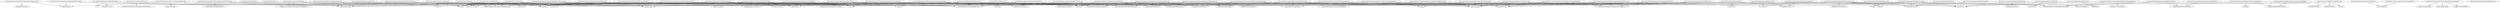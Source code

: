 strict digraph "" {
	"pica-master/main_matlab.cpp"	[absolute_name="pica-master/main_matlab.cpp",
		display_name="main_matlab.cpp",
		"metric_fan-in-dependency-graph"=0,
		"metric_fan-out-dependency-graph"=9,
		"metric_file_result_dependency_graph_louvain-modularity-in-file"=3,
		"metric_number-of-methods-in-file"=0,
		"metric_sloc-in-file"=324,
		metric_tag_argv=0.30884074926669564,
		metric_tag_filesystem=0.20748326553754046,
		metric_tag_focal=0.20708054186799643,
		metric_tag_runnerfunction=0.27865607427710587,
		metric_tag_std=0.4724338770888255,
		metric_tag_wstring=0.2042738422819414];
	iostream	[display_name=iostream,
		"metric_fan-in-dependency-graph"=8,
		"metric_fan-out-dependency-graph"=0,
		"metric_file_result_dependency_graph_louvain-modularity-in-file"=3];
	"pica-master/main_matlab.cpp" -> iostream;
	string	[display_name=string,
		"metric_fan-in-dependency-graph"=10,
		"metric_fan-out-dependency-graph"=0,
		"metric_file_result_dependency_graph_louvain-modularity-in-file"=3];
	"pica-master/main_matlab.cpp" -> string;
	"opencv2/opencv.hpp"	[display_name="opencv2/opencv.hpp",
		"metric_fan-in-dependency-graph"=10,
		"metric_fan-out-dependency-graph"=0,
		"metric_file_result_dependency_graph_louvain-modularity-in-file"=3];
	"pica-master/main_matlab.cpp" -> "opencv2/opencv.hpp";
	filesystem	[display_name=filesystem,
		"metric_fan-in-dependency-graph"=18,
		"metric_fan-out-dependency-graph"=0,
		"metric_file_result_dependency_graph_louvain-modularity-in-file"=3];
	"pica-master/main_matlab.cpp" -> filesystem;
	"OpenXLSX.hpp"	[display_name="OpenXLSX.hpp",
		"metric_fan-in-dependency-graph"=6,
		"metric_fan-out-dependency-graph"=0,
		"metric_file_result_dependency_graph_louvain-modularity-in-file"=4];
	"pica-master/main_matlab.cpp" -> "OpenXLSX.hpp";
	fstream	[display_name=fstream,
		"metric_fan-in-dependency-graph"=4,
		"metric_fan-out-dependency-graph"=0,
		"metric_file_result_dependency_graph_louvain-modularity-in-file"=3];
	"pica-master/main_matlab.cpp" -> fstream;
	regex	[display_name=regex,
		"metric_fan-in-dependency-graph"=2,
		"metric_fan-out-dependency-graph"=0,
		"metric_file_result_dependency_graph_louvain-modularity-in-file"=3];
	"pica-master/main_matlab.cpp" -> regex;
	"common/cropper/StripCropperRectangleDetection.h"	[display_name="common/cropper/StripCropperRectangleDetection.h",
		"metric_fan-in-dependency-graph"=5,
		"metric_fan-out-dependency-graph"=0,
		"metric_file_result_dependency_graph_louvain-modularity-in-file"=12];
	"pica-master/main_matlab.cpp" -> "common/cropper/StripCropperRectangleDetection.h";
	"common/fileProcessing/Parser.h"	[display_name="common/fileProcessing/Parser.h",
		"metric_fan-in-dependency-graph"=5,
		"metric_fan-out-dependency-graph"=0,
		"metric_file_result_dependency_graph_louvain-modularity-in-file"=0];
	"pica-master/main_matlab.cpp" -> "common/fileProcessing/Parser.h";
	"pica-master/main_analyzeMultiplex.cpp"	[absolute_name="pica-master/main_analyzeMultiplex.cpp",
		display_name="main_analyzeMultiplex.cpp",
		"metric_fan-in-dependency-graph"=0,
		"metric_fan-out-dependency-graph"=5,
		"metric_file_result_dependency_graph_louvain-modularity-in-file"=3,
		"metric_number-of-methods-in-file"=0,
		"metric_sloc-in-file"=40,
		metric_tag_argc=0.2102047778547569,
		metric_tag_argv=0.7006825928491898,
		metric_tag_filesystem=0.23898486009076336,
		metric_tag_paramstr=0.2352881592232295,
		metric_tag_path=0.22117468966983897,
		metric_tag_std=0.3114387262391469];
	"pica-master/main_analyzeMultiplex.cpp" -> iostream;
	"pica-master/main_analyzeMultiplex.cpp" -> string;
	"pica-master/main_analyzeMultiplex.cpp" -> "opencv2/opencv.hpp";
	"pica-master/main_analyzeMultiplex.cpp" -> filesystem;
	"multiplex/useTestAnalyzer/MultiplexUseTestAnalyzer.h"	[display_name="multiplex/useTestAnalyzer/MultiplexUseTestAnalyzer.h",
		"metric_fan-in-dependency-graph"=1,
		"metric_fan-out-dependency-graph"=0,
		"metric_file_result_dependency_graph_louvain-modularity-in-file"=3];
	"pica-master/main_analyzeMultiplex.cpp" -> "multiplex/useTestAnalyzer/MultiplexUseTestAnalyzer.h";
	"pica-master/main_massTest.cpp"	[absolute_name="pica-master/main_massTest.cpp",
		display_name="main_massTest.cpp",
		"metric_fan-in-dependency-graph"=0,
		"metric_fan-out-dependency-graph"=7,
		"metric_file_result_dependency_graph_louvain-modularity-in-file"=1,
		"metric_number-of-methods-in-file"=0,
		"metric_sloc-in-file"=219,
		metric_tag_croppingresults=0.25582671870196433,
		metric_tag_csvfile=0.2842519096688493,
		metric_tag_endl=0.23593885599181294,
		metric_tag_imagesource=0.22740152773507943,
		metric_tag_savesteps=0.25582671870196433,
		metric_tag_std=0.3750800732539794];
	"pica-master/main_massTest.cpp" -> iostream;
	"pica-master/main_massTest.cpp" -> string;
	"pica-master/main_massTest.cpp" -> filesystem;
	"pica-master/main_massTest.cpp" -> "common/cropper/StripCropperRectangleDetection.h";
	numeric	[display_name=numeric,
		"metric_fan-in-dependency-graph"=10,
		"metric_fan-out-dependency-graph"=0,
		"metric_file_result_dependency_graph_louvain-modularity-in-file"=1];
	"pica-master/main_massTest.cpp" -> numeric;
	"GitVersion.h"	[display_name="GitVersion.h",
		"metric_fan-in-dependency-graph"=1,
		"metric_fan-out-dependency-graph"=0,
		"metric_file_result_dependency_graph_louvain-modularity-in-file"=1];
	"pica-master/main_massTest.cpp" -> "GitVersion.h";
	"monoplex/algos/AlgoExponantialFit.h"	[display_name="monoplex/algos/AlgoExponantialFit.h",
		"metric_fan-in-dependency-graph"=4,
		"metric_fan-out-dependency-graph"=0,
		"metric_file_result_dependency_graph_louvain-modularity-in-file"=1];
	"pica-master/main_massTest.cpp" -> "monoplex/algos/AlgoExponantialFit.h";
	"pica-master/main_compileData.cpp"	[absolute_name="pica-master/main_compileData.cpp",
		display_name="main_compileData.cpp",
		"metric_fan-in-dependency-graph"=0,
		"metric_fan-out-dependency-graph"=10,
		"metric_file_result_dependency_graph_louvain-modularity-in-file"=3,
		"metric_number-of-methods-in-file"=0,
		"metric_sloc-in-file"=451,
		metric_tag_algodata=0.20429243695820135,
		metric_tag_datarsquares=0.20429243695820135,
		metric_tag_double=0.34625011795267857,
		metric_tag_filenames=0.2298289915779765,
		metric_tag_numline=0.28945977641520626,
		metric_tag_std=0.3400268379533133,
		metric_tag_workbook=0.2486449642227942];
	"pica-master/main_compileData.cpp" -> iostream;
	"pica-master/main_compileData.cpp" -> string;
	"pica-master/main_compileData.cpp" -> "opencv2/opencv.hpp";
	"pica-master/main_compileData.cpp" -> filesystem;
	"pica-master/main_compileData.cpp" -> "OpenXLSX.hpp";
	"pica-master/main_compileData.cpp" -> fstream;
	"pica-master/main_compileData.cpp" -> regex;
	"pica-master/main_compileData.cpp" -> "common/cropper/StripCropperRectangleDetection.h";
	"pica-master/main_compileData.cpp" -> numeric;
	"monoplex/algos/CurveFitter.h"	[display_name="monoplex/algos/CurveFitter.h",
		"metric_fan-in-dependency-graph"=2,
		"metric_fan-out-dependency-graph"=0,
		"metric_file_result_dependency_graph_louvain-modularity-in-file"=1];
	"pica-master/main_compileData.cpp" -> "monoplex/algos/CurveFitter.h";
	"pica-master/main_analyzeUseTest.cpp"	[absolute_name="pica-master/main_analyzeUseTest.cpp",
		display_name="main_analyzeUseTest.cpp",
		"metric_fan-in-dependency-graph"=0,
		"metric_fan-out-dependency-graph"=2,
		"metric_file_result_dependency_graph_louvain-modularity-in-file"=12,
		"metric_number-of-methods-in-file"=0,
		"metric_sloc-in-file"=36,
		metric_tag_argc=0.23095312052605177,
		metric_tag_argv=0.6928593615781553,
		metric_tag_paramstr=0.2585123666074922,
		metric_tag_std=0.31773801832378495];
	"pica-master/main_analyzeUseTest.cpp" -> "common/cropper/StripCropperRectangleDetection.h";
	"monoplex/useTestAnalyzer/MonoplexUseTestAnalyzer.h"	[display_name="monoplex/useTestAnalyzer/MonoplexUseTestAnalyzer.h",
		"metric_fan-in-dependency-graph"=1,
		"metric_fan-out-dependency-graph"=0,
		"metric_file_result_dependency_graph_louvain-modularity-in-file"=12];
	"pica-master/main_analyzeUseTest.cpp" -> "monoplex/useTestAnalyzer/MonoplexUseTestAnalyzer.h";
	"pica-master/GitVersion.h"	[absolute_name="pica-master/GitVersion.h",
		display_name="GitVersion.h",
		"metric_fan-in-dependency-graph"=0,
		"metric_fan-out-dependency-graph"=1,
		"metric_file_result_dependency_graph_louvain-modularity-in-file"=3,
		"metric_number-of-methods-in-file"=0,
		"metric_sloc-in-file"=10,
		metric_tag_branch=0.41103130520219217,
		metric_tag_class=0.2155236815362922,
		metric_tag_gitversion=0.41103130520219217,
		metric_tag_public=0.2155236815362922,
		metric_tag_revision=0.41103130520219217,
		metric_tag_std=0.32515872223750963,
		metric_tag_tag=0.41103130520219217];
	"pica-master/GitVersion.h" -> string;
	"pica-master/tests/TestTools.h"	[absolute_name="pica-master/tests/TestTools.h",
		display_name="TestTools.h",
		"metric_fan-in-dependency-graph"=0,
		"metric_fan-out-dependency-graph"=1,
		"metric_file_result_dependency_graph_louvain-modularity-in-file"=3,
		"metric_number-of-methods-in-file"=0,
		"metric_sloc-in-file"=5,
		metric_tag_copyright=0.28230345562475173,
		metric_tag_getresourcepath=0.40802464238565894,
		metric_tag_mario=0.28803568923401146,
		metric_tag_relativepath=0.597919037229105,
		metric_tag_rights=0.28230345562475173,
		metric_tag_std=0.31533460296292265,
		metric_tag_valdivia=0.28803568923401146];
	"pica-master/tests/TestTools.h" -> string;
	"pica-master/tests/TestTools.cpp"	[absolute_name="pica-master/tests/TestTools.cpp",
		display_name="TestTools.cpp",
		"metric_fan-in-dependency-graph"=0,
		"metric_fan-out-dependency-graph"=3,
		"metric_file_result_dependency_graph_louvain-modularity-in-file"=14,
		"metric_number-of-methods-in-file"=0,
		"metric_sloc-in-file"=11,
		metric_tag_cpp=0.20492330025464994,
		metric_tag_currentbasepath=0.4098466005092999,
		metric_tag_fs=0.6147699007639498,
		metric_tag_namespace=0.20492330025464994,
		metric_tag_provide=0.20492330025464994,
		metric_tag_tells=0.20492330025464994];
	"pica-master/tests/TestTools.cpp" -> filesystem;
	"catch2/catch.hpp"	[display_name="catch2/catch.hpp",
		"metric_fan-in-dependency-graph"=11,
		"metric_fan-out-dependency-graph"=0,
		"metric_file_result_dependency_graph_louvain-modularity-in-file"=2];
	"pica-master/tests/TestTools.cpp" -> "catch2/catch.hpp";
	"TestTools.h"	[display_name="TestTools.h",
		"metric_fan-in-dependency-graph"=1,
		"metric_fan-out-dependency-graph"=0,
		"metric_file_result_dependency_graph_louvain-modularity-in-file"=14];
	"pica-master/tests/TestTools.cpp" -> "TestTools.h";
	"pica-master/tests/common/imageProcessing/TestRemoveLinesOnProfile.cpp"	[absolute_name="pica-master/tests/common/imageProcessing/TestRemoveLinesOnProfile.cpp",
		display_name="TestRemoveLinesOnProfile.cpp",
		"metric_fan-in-dependency-graph"=0,
		"metric_fan-out-dependency-graph"=4,
		"metric_file_result_dependency_graph_louvain-modularity-in-file"=2,
		"metric_number-of-methods-in-file"=0,
		"metric_sloc-in-file"=42,
		metric_tag_linesareas=0.23660564048387708,
		metric_tag_masklength=0.30957633781062327,
		metric_tag_profilewithoutlines=0.48999271818592954,
		metric_tag_require=0.38208350945161285,
		metric_tag_shift=0.5345375107482868];
	"pica-master/tests/common/imageProcessing/TestRemoveLinesOnProfile.cpp" -> "catch2/catch.hpp";
	"common/imageProcessing/ImageAnalyzer.h"	[display_name="common/imageProcessing/ImageAnalyzer.h",
		"metric_fan-in-dependency-graph"=9,
		"metric_fan-out-dependency-graph"=0,
		"metric_file_result_dependency_graph_louvain-modularity-in-file"=2];
	"pica-master/tests/common/imageProcessing/TestRemoveLinesOnProfile.cpp" -> "common/imageProcessing/ImageAnalyzer.h";
	"tests/TestTools.h"	[display_name="tests/TestTools.h",
		"metric_fan-in-dependency-graph"=10,
		"metric_fan-out-dependency-graph"=0,
		"metric_file_result_dependency_graph_louvain-modularity-in-file"=2];
	"pica-master/tests/common/imageProcessing/TestRemoveLinesOnProfile.cpp" -> "tests/TestTools.h";
	"tests/common/imageProcessing/resources/Profiles.h"	[display_name="tests/common/imageProcessing/resources/Profiles.h",
		"metric_fan-in-dependency-graph"=5,
		"metric_fan-out-dependency-graph"=0,
		"metric_file_result_dependency_graph_louvain-modularity-in-file"=2];
	"pica-master/tests/common/imageProcessing/TestRemoveLinesOnProfile.cpp" -> "tests/common/imageProcessing/resources/Profiles.h";
	"pica-master/tests/common/imageProcessing/TestFindControlLine.cpp"	[absolute_name="pica-master/tests/common/imageProcessing/TestFindControlLine.cpp",
		display_name="TestFindControlLine.cpp",
		"metric_fan-in-dependency-graph"=0,
		"metric_fan-out-dependency-graph"=4,
		"metric_file_result_dependency_graph_louvain-modularity-in-file"=2,
		"metric_number-of-methods-in-file"=0,
		"metric_sloc-in-file"=75,
		metric_tag_cl=0.32337138751542926,
		metric_tag_findcontrolline=0.25639777678515047,
		metric_tag_found=0.35542087516872856,
		metric_tag_have=0.2829938082996374,
		metric_tag_profile=0.3356761760387263,
		metric_tag_result=0.3180090088787933,
		metric_tag_right=0.23694725011248569];
	"pica-master/tests/common/imageProcessing/TestFindControlLine.cpp" -> "catch2/catch.hpp";
	"pica-master/tests/common/imageProcessing/TestFindControlLine.cpp" -> "common/imageProcessing/ImageAnalyzer.h";
	"pica-master/tests/common/imageProcessing/TestFindControlLine.cpp" -> "tests/TestTools.h";
	"pica-master/tests/common/imageProcessing/TestFindControlLine.cpp" -> "tests/common/imageProcessing/resources/Profiles.h";
	"pica-master/tests/common/imageProcessing/TestComputeProfile.cpp"	[absolute_name="pica-master/tests/common/imageProcessing/TestComputeProfile.cpp",
		display_name="TestComputeProfile.cpp",
		"metric_fan-in-dependency-graph"=0,
		"metric_fan-out-dependency-graph"=4,
		"metric_file_result_dependency_graph_louvain-modularity-in-file"=2,
		"metric_number-of-methods-in-file"=0,
		"metric_sloc-in-file"=17,
		metric_tag_above=0.23865069847906842,
		metric_tag_analyzed=0.23865069847906842,
		metric_tag_auto=0.2795444765100786,
		metric_tag_img=0.47730139695813684,
		metric_tag_picture=0.23865069847906842,
		metric_tag_profile=0.21353014804077466,
		metric_tag_result=0.21353014804077466];
	"pica-master/tests/common/imageProcessing/TestComputeProfile.cpp" -> "catch2/catch.hpp";
	"pica-master/tests/common/imageProcessing/TestComputeProfile.cpp" -> "common/imageProcessing/ImageAnalyzer.h";
	"pica-master/tests/common/imageProcessing/TestComputeProfile.cpp" -> "tests/TestTools.h";
	cmath	[display_name=cmath,
		"metric_fan-in-dependency-graph"=4,
		"metric_fan-out-dependency-graph"=0,
		"metric_file_result_dependency_graph_louvain-modularity-in-file"=2];
	"pica-master/tests/common/imageProcessing/TestComputeProfile.cpp" -> cmath;
	"pica-master/tests/common/imageProcessing/resources/Profiles.h"	[absolute_name="pica-master/tests/common/imageProcessing/resources/Profiles.h",
		display_name="Profiles.h",
		"metric_fan-in-dependency-graph"=0,
		"metric_fan-out-dependency-graph"=1,
		"metric_file_result_dependency_graph_louvain-modularity-in-file"=9,
		"metric_number-of-methods-in-file"=0,
		"metric_sloc-in-file"=548,
		metric_tag_timageprofile=0.9805673086257151];
	"monoplex/algos/IImageProcessor.h"	[display_name="monoplex/algos/IImageProcessor.h",
		"metric_fan-in-dependency-graph"=2,
		"metric_fan-out-dependency-graph"=0,
		"metric_file_result_dependency_graph_louvain-modularity-in-file"=9];
	"pica-master/tests/common/imageProcessing/resources/Profiles.h" -> "monoplex/algos/IImageProcessor.h";
	"pica-master/tests/common/fileProcessing/TestParser.cpp"	[absolute_name="pica-master/tests/common/fileProcessing/TestParser.cpp",
		display_name="TestParser.cpp",
		"metric_fan-in-dependency-graph"=0,
		"metric_fan-out-dependency-graph"=4,
		"metric_file_result_dependency_graph_louvain-modularity-in-file"=2,
		"metric_number-of-methods-in-file"=0,
		"metric_sloc-in-file"=86,
		metric_tag_comparevectors=0.3027237431514833,
		metric_tag_expectedresult=0.2648832752575479,
		metric_tag_filepathstr=0.2270428073636125,
		metric_tag_parser=0.28791481668027713,
		metric_tag_require=0.2349411918445896,
		metric_tag_std=0.2995907148590227,
		metric_tag_stringtoparse=0.37840467893935414];
	"pica-master/tests/common/fileProcessing/TestParser.cpp" -> filesystem;
	"pica-master/tests/common/fileProcessing/TestParser.cpp" -> "common/fileProcessing/Parser.h";
	"pica-master/tests/common/fileProcessing/TestParser.cpp" -> "catch2/catch.hpp";
	"pica-master/tests/common/fileProcessing/TestParser.cpp" -> "tests/TestTools.h";
	"pica-master/tests/common/cropper/TestCropperRectangleDetection.cpp"	[absolute_name="pica-master/tests/common/cropper/TestCropperRectangleDetection.cpp",
		display_name="TestCropperRectangleDetection.cpp",
		"metric_fan-in-dependency-graph"=0,
		"metric_fan-out-dependency-graph"=3,
		"metric_file_result_dependency_graph_louvain-modularity-in-file"=2,
		"metric_number-of-methods-in-file"=0,
		"metric_sloc-in-file"=153,
		metric_tag_cropparams=0.7519523606132651,
		metric_tag_cropperrectangledetectionunittest=0.33723510122107253,
		metric_tag_isvalid=0.2852495198778048,
		metric_tag_serum=0.2196931914935629];
	"pica-master/tests/common/cropper/TestCropperRectangleDetection.cpp" -> "common/cropper/StripCropperRectangleDetection.h";
	"pica-master/tests/common/cropper/TestCropperRectangleDetection.cpp" -> "catch2/catch.hpp";
	"pica-master/tests/common/cropper/TestCropperRectangleDetection.cpp" -> "tests/TestTools.h";
	"pica-master/tests/monoplex/algos/TestTestMinusProxNoise.cpp"	[absolute_name="pica-master/tests/monoplex/algos/TestTestMinusProxNoise.cpp",
		display_name="TestTestMinusProxNoise.cpp",
		"metric_fan-in-dependency-graph"=0,
		"metric_fan-out-dependency-graph"=4,
		"metric_file_result_dependency_graph_louvain-modularity-in-file"=2,
		"metric_number-of-methods-in-file"=0,
		"metric_sloc-in-file"=120,
		metric_tag_cv=0.20575743414510966,
		metric_tag_processorconfig=0.5186092174582563,
		metric_tag_profiledataraw=0.20211612094443077,
		metric_tag_proxnoisedefaultsizes=0.22738063606248463,
		metric_tag_require=0.31520973247562156,
		metric_tag_resultconvol=0.30317418141664615,
		metric_tag_resultraw=0.30317418141664615];
	"pica-master/tests/monoplex/algos/TestTestMinusProxNoise.cpp" -> "catch2/catch.hpp";
	"pica-master/tests/monoplex/algos/TestTestMinusProxNoise.cpp" -> "tests/TestTools.h";
	"pica-master/tests/monoplex/algos/TestTestMinusProxNoise.cpp" -> cmath;
	"monoplex/algos/AlgoTestMinusProxNoise.h"	[display_name="monoplex/algos/AlgoTestMinusProxNoise.h",
		"metric_fan-in-dependency-graph"=4,
		"metric_fan-out-dependency-graph"=0,
		"metric_file_result_dependency_graph_louvain-modularity-in-file"=1];
	"pica-master/tests/monoplex/algos/TestTestMinusProxNoise.cpp" -> "monoplex/algos/AlgoTestMinusProxNoise.h";
	"pica-master/tests/monoplex/algos/TestAlgoExponantialFit.cpp"	[absolute_name="pica-master/tests/monoplex/algos/TestAlgoExponantialFit.cpp",
		display_name="TestAlgoExponantialFit.cpp",
		"metric_fan-in-dependency-graph"=0,
		"metric_fan-out-dependency-graph"=4,
		"metric_file_result_dependency_graph_louvain-modularity-in-file"=2,
		"metric_number-of-methods-in-file"=0,
		"metric_sloc-in-file"=133,
		metric_tag_processorconfig=0.5104747399206938,
		metric_tag_proxnoisedefaultsizes=0.20215469848529122,
		metric_tag_require=0.3678148786560715,
		metric_tag_resultconvol=0.2695395979803883,
		metric_tag_resultraw=0.2695395979803883];
	"pica-master/tests/monoplex/algos/TestAlgoExponantialFit.cpp" -> "monoplex/algos/AlgoExponantialFit.h";
	"pica-master/tests/monoplex/algos/TestAlgoExponantialFit.cpp" -> "catch2/catch.hpp";
	"pica-master/tests/monoplex/algos/TestAlgoExponantialFit.cpp" -> "tests/TestTools.h";
	"pica-master/tests/monoplex/algos/TestAlgoExponantialFit.cpp" -> "tests/common/imageProcessing/resources/Profiles.h";
	"pica-master/tests/monoplex/algos/TestAlgoPoly2.cpp"	[absolute_name="pica-master/tests/monoplex/algos/TestAlgoPoly2.cpp",
		display_name="TestAlgoPoly2.cpp",
		"metric_fan-in-dependency-graph"=0,
		"metric_fan-out-dependency-graph"=4,
		"metric_file_result_dependency_graph_louvain-modularity-in-file"=2,
		"metric_number-of-methods-in-file"=0,
		"metric_sloc-in-file"=131,
		metric_tag_processorconfig=0.5201743037675521,
		metric_tag_proxnoisedefaultsizes=0.20599585310384316,
		metric_tag_require=0.37480375316904596,
		metric_tag_resultconvol=0.2746611374717909,
		metric_tag_resultraw=0.2746611374717909];
	"pica-master/tests/monoplex/algos/TestAlgoPoly2.cpp" -> "catch2/catch.hpp";
	"pica-master/tests/monoplex/algos/TestAlgoPoly2.cpp" -> "tests/TestTools.h";
	"pica-master/tests/monoplex/algos/TestAlgoPoly2.cpp" -> "tests/common/imageProcessing/resources/Profiles.h";
	"monoplex/algos/AlgoPoly2.h"	[display_name="monoplex/algos/AlgoPoly2.h",
		"metric_fan-in-dependency-graph"=3,
		"metric_fan-out-dependency-graph"=0,
		"metric_file_result_dependency_graph_louvain-modularity-in-file"=1];
	"pica-master/tests/monoplex/algos/TestAlgoPoly2.cpp" -> "monoplex/algos/AlgoPoly2.h";
	"pica-master/tests/monoplex/algos/TestProxNoise.cpp"	[absolute_name="pica-master/tests/monoplex/algos/TestProxNoise.cpp",
		display_name="TestProxNoise.cpp",
		"metric_fan-in-dependency-graph"=0,
		"metric_fan-out-dependency-graph"=5,
		"metric_file_result_dependency_graph_louvain-modularity-in-file"=2,
		"metric_number-of-methods-in-file"=0,
		"metric_sloc-in-file"=118,
		metric_tag_processorconfig=0.47702371826886514,
		metric_tag_proxnoisedefaultsizes=0.20914776063654641,
		metric_tag_require=0.398659445576124,
		metric_tag_resultconvol=0.27886368084872853,
		metric_tag_resultraw=0.27886368084872853];
	"pica-master/tests/monoplex/algos/TestProxNoise.cpp" -> "catch2/catch.hpp";
	"pica-master/tests/monoplex/algos/TestProxNoise.cpp" -> "tests/TestTools.h";
	"pica-master/tests/monoplex/algos/TestProxNoise.cpp" -> "tests/common/imageProcessing/resources/Profiles.h";
	"pica-master/tests/monoplex/algos/TestProxNoise.cpp" -> cmath;
	"monoplex/algos/AlgoProxNoise.h"	[display_name="monoplex/algos/AlgoProxNoise.h",
		"metric_fan-in-dependency-graph"=3,
		"metric_fan-out-dependency-graph"=0,
		"metric_file_result_dependency_graph_louvain-modularity-in-file"=1];
	"pica-master/tests/monoplex/algos/TestProxNoise.cpp" -> "monoplex/algos/AlgoProxNoise.h";
	"pica-master/tests/multiplex/pattern/TestPatternManager.cpp"	[absolute_name="pica-master/tests/multiplex/pattern/TestPatternManager.cpp",
		display_name="TestPatternManager.cpp",
		"metric_fan-in-dependency-graph"=0,
		"metric_fan-out-dependency-graph"=4,
		"metric_file_result_dependency_graph_louvain-modularity-in-file"=2,
		"metric_number-of-methods-in-file"=0,
		"metric_sloc-in-file"=102,
		metric_tag_checkalllandmarks=0.21197153356266268,
		metric_tag_checkingresult=0.42394306712532537,
		metric_tag_gridslocationsfilepath=0.23459154564634202,
		metric_tag_landmarks=0.3585912495916264,
		metric_tag_patternmanager=0.256290309584353,
		metric_tag_referencenumberofpixels=0.21776067675350183,
		metric_tag_require=0.23689326667277782];
	"pica-master/tests/multiplex/pattern/TestPatternManager.cpp" -> filesystem;
	"pica-master/tests/multiplex/pattern/TestPatternManager.cpp" -> "catch2/catch.hpp";
	"pica-master/tests/multiplex/pattern/TestPatternManager.cpp" -> "tests/TestTools.h";
	"tests/multiplex/pattern/resources/DataToTest.h"	[display_name="tests/multiplex/pattern/resources/DataToTest.h",
		"metric_fan-in-dependency-graph"=1,
		"metric_fan-out-dependency-graph"=0,
		"metric_file_result_dependency_graph_louvain-modularity-in-file"=2];
	"pica-master/tests/multiplex/pattern/TestPatternManager.cpp" -> "tests/multiplex/pattern/resources/DataToTest.h";
	"pica-master/tests/multiplex/pattern/resources/DataToTest.h"	[absolute_name="pica-master/tests/multiplex/pattern/resources/DataToTest.h",
		display_name="DataToTest.h",
		"metric_fan-in-dependency-graph"=0,
		"metric_fan-out-dependency-graph"=1,
		"metric_file_result_dependency_graph_louvain-modularity-in-file"=5,
		"metric_number-of-methods-in-file"=0,
		"metric_sloc-in-file"=40,
		metric_tag_cv=0.4821012441609376,
		metric_tag_point=0.7385541369599414];
	"multiplex/pattern/PatternManager.h"	[display_name="multiplex/pattern/PatternManager.h",
		"metric_fan-in-dependency-graph"=2,
		"metric_fan-out-dependency-graph"=0,
		"metric_file_result_dependency_graph_louvain-modularity-in-file"=5];
	"pica-master/tests/multiplex/pattern/resources/DataToTest.h" -> "multiplex/pattern/PatternManager.h";
	"pica-master/common/imageProcessing/ImagePreProcessing.cpp"	[absolute_name="pica-master/common/imageProcessing/ImagePreProcessing.cpp",
		display_name="ImagePreProcessing.cpp",
		"metric_fan-in-dependency-graph"=0,
		"metric_fan-out-dependency-graph"=2,
		"metric_file_result_dependency_graph_louvain-modularity-in-file"=8,
		"metric_number-of-methods-in-file"=0,
		"metric_sloc-in-file"=90,
		metric_tag_cv=0.5357019018362702,
		metric_tag_cx=0.41306140978603284,
		metric_tag_cy=0.41306140978603284,
		metric_tag_mat=0.28275020485623614];
	"ImagePreProcessing.h"	[display_name="ImagePreProcessing.h",
		"metric_fan-in-dependency-graph"=1,
		"metric_fan-out-dependency-graph"=0,
		"metric_file_result_dependency_graph_louvain-modularity-in-file"=8];
	"pica-master/common/imageProcessing/ImagePreProcessing.cpp" -> "ImagePreProcessing.h";
	"ImageAnalyzer.h"	[display_name="ImageAnalyzer.h",
		"metric_fan-in-dependency-graph"=3,
		"metric_fan-out-dependency-graph"=0,
		"metric_file_result_dependency_graph_louvain-modularity-in-file"=8];
	"pica-master/common/imageProcessing/ImagePreProcessing.cpp" -> "ImageAnalyzer.h";
	"pica-master/common/imageProcessing/ImagePreProcessing.h"	[absolute_name="pica-master/common/imageProcessing/ImagePreProcessing.h",
		display_name="ImagePreProcessing.h",
		"metric_fan-in-dependency-graph"=0,
		"metric_fan-out-dependency-graph"=2,
		"metric_file_result_dependency_graph_louvain-modularity-in-file"=8,
		"metric_number-of-methods-in-file"=0,
		"metric_sloc-in-file"=14,
		metric_tag_cv=0.5564970301300801,
		metric_tag_image=0.3083960412084166,
		metric_tag_mat=0.2746530095821895,
		metric_tag_widthgaussiantoconvol=0.33183972119169713];
	"pica-master/common/imageProcessing/ImagePreProcessing.h" -> "opencv2/opencv.hpp";
	"pica-master/common/imageProcessing/ImagePreProcessing.h" -> "ImageAnalyzer.h";
	"pica-master/common/imageProcessing/ImageAnalyzer.h"	[absolute_name="pica-master/common/imageProcessing/ImageAnalyzer.h",
		display_name="ImageAnalyzer.h",
		"metric_fan-in-dependency-graph"=0,
		"metric_fan-out-dependency-graph"=3,
		"metric_file_result_dependency_graph_louvain-modularity-in-file"=3,
		"metric_number-of-methods-in-file"=0,
		"metric_sloc-in-file"=75,
		metric_tag_cv=0.3310143516755873,
		metric_tag_double=0.622928773306277,
		metric_tag_std=0.26943179632156283];
	"pica-master/common/imageProcessing/ImageAnalyzer.h" -> "opencv2/opencv.hpp";
	"pica-master/common/imageProcessing/ImageAnalyzer.h" -> filesystem;
	"pica-master/common/imageProcessing/ImageAnalyzer.h" -> fstream;
	"pica-master/common/imageProcessing/ImageAnalyzer.cpp"	[absolute_name="pica-master/common/imageProcessing/ImageAnalyzer.cpp",
		display_name="ImageAnalyzer.cpp",
		"metric_fan-in-dependency-graph"=0,
		"metric_fan-out-dependency-graph"=4,
		"metric_file_result_dependency_graph_louvain-modularity-in-file"=8,
		"metric_number-of-methods-in-file"=0,
		"metric_sloc-in-file"=431,
		metric_tag_cv=0.4114352509352106,
		metric_tag_double=0.34174725743525597,
		metric_tag_nb=0.207269358727143,
		metric_tag_std=0.20576377052980865];
	"pica-master/common/imageProcessing/ImageAnalyzer.cpp" -> filesystem;
	"pica-master/common/imageProcessing/ImageAnalyzer.cpp" -> numeric;
	"pica-master/common/imageProcessing/ImageAnalyzer.cpp" -> "ImageAnalyzer.h";
	"opencv2/plot.hpp"	[display_name="opencv2/plot.hpp",
		"metric_fan-in-dependency-graph"=1,
		"metric_fan-out-dependency-graph"=0,
		"metric_file_result_dependency_graph_louvain-modularity-in-file"=8];
	"pica-master/common/imageProcessing/ImageAnalyzer.cpp" -> "opencv2/plot.hpp";
	"pica-master/common/fileProcessing/Parser.h"	[absolute_name="pica-master/common/fileProcessing/Parser.h",
		display_name="Parser.h",
		"metric_fan-in-dependency-graph"=0,
		"metric_fan-out-dependency-graph"=2,
		"metric_file_result_dependency_graph_louvain-modularity-in-file"=3,
		"metric_number-of-methods-in-file"=0,
		"metric_sloc-in-file"=19,
		metric_tag_column=0.20453468103405778,
		metric_tag_filesystem=0.2414241881250567,
		metric_tag_informations=0.20453468103405778,
		metric_tag_spotstestinformations=0.22480620779107416,
		metric_tag_std=0.6472133357878954,
		metric_tag_vector=0.21009945553753415];
	"pica-master/common/fileProcessing/Parser.h" -> "opencv2/opencv.hpp";
	"pica-master/common/fileProcessing/Parser.h" -> filesystem;
	"pica-master/common/fileProcessing/Parser.cpp"	[absolute_name="pica-master/common/fileProcessing/Parser.cpp",
		display_name="Parser.cpp",
		"metric_fan-in-dependency-graph"=0,
		"metric_fan-out-dependency-graph"=5,
		"metric_file_result_dependency_graph_louvain-modularity-in-file"=10,
		"metric_number-of-methods-in-file"=0,
		"metric_sloc-in-file"=123,
		metric_tag_parser=0.2721271859641195,
		metric_tag_std=0.6135194942394363];
	"pica-master/common/fileProcessing/Parser.cpp" -> iostream;
	"pica-master/common/fileProcessing/Parser.cpp" -> fstream;
	"Poco/JSON/JSON.h"	[display_name="Poco/JSON/JSON.h",
		"metric_fan-in-dependency-graph"=1,
		"metric_fan-out-dependency-graph"=0,
		"metric_file_result_dependency_graph_louvain-modularity-in-file"=10];
	"pica-master/common/fileProcessing/Parser.cpp" -> "Poco/JSON/JSON.h";
	"Poco/JSON/Parser.h"	[display_name="Poco/JSON/Parser.h",
		"metric_fan-in-dependency-graph"=1,
		"metric_fan-out-dependency-graph"=0,
		"metric_file_result_dependency_graph_louvain-modularity-in-file"=10];
	"pica-master/common/fileProcessing/Parser.cpp" -> "Poco/JSON/Parser.h";
	"Parser.h"	[display_name="Parser.h",
		"metric_fan-in-dependency-graph"=1,
		"metric_fan-out-dependency-graph"=0,
		"metric_file_result_dependency_graph_louvain-modularity-in-file"=10];
	"pica-master/common/fileProcessing/Parser.cpp" -> "Parser.h";
	"pica-master/common/cropper/CassetteType.cpp"	[absolute_name="pica-master/common/cropper/CassetteType.cpp",
		display_name="CassetteType.cpp",
		"metric_fan-in-dependency-graph"=0,
		"metric_fan-out-dependency-graph"=1,
		"metric_file_result_dependency_graph_louvain-modularity-in-file"=13,
		"metric_number-of-methods-in-file"=0,
		"metric_sloc-in-file"=47,
		metric_tag_beg=0.36246765622883714,
		metric_tag_cassettemodel=0.28860460819288275,
		metric_tag_cassettetype=0.23088368655430622,
		metric_tag_datafromname=0.21748059373730227,
		metric_tag_stripmatrix=0.6131848347703867];
	"CassetteType.h"	[display_name="CassetteType.h",
		"metric_fan-in-dependency-graph"=2,
		"metric_fan-out-dependency-graph"=0,
		"metric_file_result_dependency_graph_louvain-modularity-in-file"=13];
	"pica-master/common/cropper/CassetteType.cpp" -> "CassetteType.h";
	"pica-master/common/cropper/CropperStructsAndData.h"	[absolute_name="pica-master/common/cropper/CropperStructsAndData.h",
		display_name="CropperStructsAndData.h",
		"metric_fan-in-dependency-graph"=0,
		"metric_fan-out-dependency-graph"=1,
		"metric_file_result_dependency_graph_louvain-modularity-in-file"=13,
		"metric_number-of-methods-in-file"=0,
		"metric_sloc-in-file"=33,
		metric_tag_croproimm=0.3083646747376233,
		metric_tag_devicefocal=0.2902728870210978,
		metric_tag_devicetype=0.33168904577140224,
		metric_tag_enum=0.42027741516172107,
		metric_tag_imagedepth=0.36456290037821387,
		metric_tag_lightningcondition=0.33168904577140224,
		metric_tag_stripmatrix=0.2055764498250822];
	"pica-master/common/cropper/CropperStructsAndData.h" -> "CassetteType.h";
	"pica-master/common/cropper/CassetteType.h"	[absolute_name="pica-master/common/cropper/CassetteType.h",
		display_name="CassetteType.h",
		"metric_fan-in-dependency-graph"=0,
		"metric_fan-out-dependency-graph"=3,
		"metric_file_result_dependency_graph_louvain-modularity-in-file"=7,
		"metric_number-of-methods-in-file"=0,
		"metric_sloc-in-file"=25,
		metric_tag_cassettedata=0.22786277569994656,
		metric_tag_cassettedatatocrop=0.2420647392686696,
		metric_tag_cassettemodel=0.3417941635499198,
		metric_tag_colorchannellab=0.22786277569994656,
		metric_tag_name=0.24349902551207583,
		metric_tag_stripmatrix=0.4841294785373392];
	"pica-master/common/cropper/CassetteType.h" -> string;
	"pica-master/common/cropper/CassetteType.h" -> "common/imageProcessing/ImageAnalyzer.h";
	map	[display_name=map,
		"metric_fan-in-dependency-graph"=3,
		"metric_fan-out-dependency-graph"=0,
		"metric_file_result_dependency_graph_louvain-modularity-in-file"=7];
	"pica-master/common/cropper/CassetteType.h" -> map;
	"pica-master/common/cropper/StripCropperRectangleDetection.h"	[absolute_name="pica-master/common/cropper/StripCropperRectangleDetection.h",
		display_name="StripCropperRectangleDetection.h",
		"metric_fan-in-dependency-graph"=0,
		"metric_fan-out-dependency-graph"=3,
		"metric_file_result_dependency_graph_louvain-modularity-in-file"=11,
		"metric_number-of-methods-in-file"=0,
		"metric_sloc-in-file"=77,
		metric_tag_cv=0.6548325797168472,
		metric_tag_intermediatesteps=0.2572975726107917,
		metric_tag_mat=0.30163974609714816,
		metric_tag_std=0.21707890904194885];
	"opencv2/imgcodecs.hpp"	[display_name="opencv2/imgcodecs.hpp",
		"metric_fan-in-dependency-graph"=1,
		"metric_fan-out-dependency-graph"=0,
		"metric_file_result_dependency_graph_louvain-modularity-in-file"=11];
	"pica-master/common/cropper/StripCropperRectangleDetection.h" -> "opencv2/imgcodecs.hpp";
	"opencv2/imgproc.hpp"	[display_name="opencv2/imgproc.hpp",
		"metric_fan-in-dependency-graph"=1,
		"metric_fan-out-dependency-graph"=0,
		"metric_file_result_dependency_graph_louvain-modularity-in-file"=11];
	"pica-master/common/cropper/StripCropperRectangleDetection.h" -> "opencv2/imgproc.hpp";
	"CropperStructsAndData.h"	[display_name="CropperStructsAndData.h",
		"metric_fan-in-dependency-graph"=1,
		"metric_fan-out-dependency-graph"=0,
		"metric_file_result_dependency_graph_louvain-modularity-in-file"=11];
	"pica-master/common/cropper/StripCropperRectangleDetection.h" -> "CropperStructsAndData.h";
	"pica-master/common/cropper/StripCropperRectangleDetection.cpp"	[absolute_name="pica-master/common/cropper/StripCropperRectangleDetection.cpp",
		display_name="StripCropperRectangleDetection.cpp",
		"metric_fan-in-dependency-graph"=0,
		"metric_fan-out-dependency-graph"=3,
		"metric_file_result_dependency_graph_louvain-modularity-in-file"=1,
		"metric_number-of-methods-in-file"=3,
		"metric_sloc-in-file"=417,
		metric_tag_cv=0.5067861264849911,
		metric_tag_framecenter=0.22489264835079428,
		metric_tag_middle=0.2471818626564126];
	"pica-master/common/cropper/StripCropperRectangleDetection.cpp" -> "opencv2/opencv.hpp";
	"pica-master/common/cropper/StripCropperRectangleDetection.cpp" -> numeric;
	"StripCropperRectangleDetection.h"	[display_name="StripCropperRectangleDetection.h",
		"metric_fan-in-dependency-graph"=1,
		"metric_fan-out-dependency-graph"=0,
		"metric_file_result_dependency_graph_louvain-modularity-in-file"=1];
	"pica-master/common/cropper/StripCropperRectangleDetection.cpp" -> "StripCropperRectangleDetection.h";
	"pica-master/monoplex/useTestAnalyzer/ConcentrationPredictor.h"	[absolute_name="pica-master/monoplex/useTestAnalyzer/ConcentrationPredictor.h",
		display_name="ConcentrationPredictor.h",
		"metric_fan-in-dependency-graph"=0,
		"metric_fan-out-dependency-graph"=2,
		"metric_file_result_dependency_graph_louvain-modularity-in-file"=4,
		"metric_number-of-methods-in-file"=0,
		"metric_sloc-in-file"=23,
		metric_tag_allimagesresults=0.3045556870461564,
		metric_tag_coefficients=0.2374845613233933,
		metric_tag_meansforlinearregression=0.21569178423624863,
		metric_tag_results=0.3911828485678986,
		metric_tag_std=0.48942860847411845,
		metric_tag_vector=0.3404552535758944];
	"AnalyzeUseTestStructs.h"	[display_name="AnalyzeUseTestStructs.h",
		"metric_fan-in-dependency-graph"=2,
		"metric_fan-out-dependency-graph"=0,
		"metric_file_result_dependency_graph_louvain-modularity-in-file"=4];
	"pica-master/monoplex/useTestAnalyzer/ConcentrationPredictor.h" -> "AnalyzeUseTestStructs.h";
	"ExcelWriter.h"	[display_name="ExcelWriter.h",
		"metric_fan-in-dependency-graph"=8,
		"metric_fan-out-dependency-graph"=0,
		"metric_file_result_dependency_graph_louvain-modularity-in-file"=4];
	"pica-master/monoplex/useTestAnalyzer/ConcentrationPredictor.h" -> "ExcelWriter.h";
	"pica-master/monoplex/useTestAnalyzer/RegulatoryDataManager.cpp"	[absolute_name="pica-master/monoplex/useTestAnalyzer/RegulatoryDataManager.cpp",
		display_name="RegulatoryDataManager.cpp",
		"metric_fan-in-dependency-graph"=0,
		"metric_fan-out-dependency-graph"=2,
		"metric_file_result_dependency_graph_louvain-modularity-in-file"=1,
		"metric_number-of-methods-in-file"=0,
		"metric_sloc-in-file"=82,
		metric_tag_determineonealgoregulatorydata=0.3545914955331711,
		metric_tag_firstalgonumline=0.38973522251957016,
		metric_tag_lob=0.21651956806642786,
		metric_tag_regulatorydatabyalgo=0.2563995967681152,
		metric_tag_spacebetweentldata=0.38973522251957016,
		metric_tag_workbook=0.2378496887193119,
		metric_tag_writeonealgoregulatorydata=0.2930281105921317];
	"pica-master/monoplex/useTestAnalyzer/RegulatoryDataManager.cpp" -> numeric;
	"RegulatoryDataManager.h"	[display_name="RegulatoryDataManager.h",
		"metric_fan-in-dependency-graph"=2,
		"metric_fan-out-dependency-graph"=0,
		"metric_file_result_dependency_graph_louvain-modularity-in-file"=5];
	"pica-master/monoplex/useTestAnalyzer/RegulatoryDataManager.cpp" -> "RegulatoryDataManager.h";
	"pica-master/monoplex/useTestAnalyzer/ROCCurveManager.h"	[absolute_name="pica-master/monoplex/useTestAnalyzer/ROCCurveManager.h",
		display_name="ROCCurveManager.h",
		"metric_fan-in-dependency-graph"=0,
		"metric_fan-out-dependency-graph"=3,
		"metric_file_result_dependency_graph_louvain-modularity-in-file"=7,
		"metric_number-of-methods-in-file"=0,
		"metric_sloc-in-file"=35,
		metric_tag_double=0.40476581759396074,
		metric_tag_map=0.2760641164745659,
		metric_tag_roccurveparams=0.4614245480092196,
		metric_tag_std=0.4883179527331479,
		metric_tag_vector=0.3623281724468942];
	"pica-master/monoplex/useTestAnalyzer/ROCCurveManager.h" -> map;
	"pica-master/monoplex/useTestAnalyzer/ROCCurveManager.h" -> "ExcelWriter.h";
	vector	[display_name=vector,
		"metric_fan-in-dependency-graph"=7,
		"metric_fan-out-dependency-graph"=0,
		"metric_file_result_dependency_graph_louvain-modularity-in-file"=6];
	"pica-master/monoplex/useTestAnalyzer/ROCCurveManager.h" -> vector;
	"pica-master/monoplex/useTestAnalyzer/ExcelWriter.h"	[absolute_name="pica-master/monoplex/useTestAnalyzer/ExcelWriter.h",
		display_name="ExcelWriter.h",
		"metric_fan-in-dependency-graph"=0,
		"metric_fan-out-dependency-graph"=4,
		"metric_file_result_dependency_graph_louvain-modularity-in-file"=4,
		"metric_number-of-methods-in-file"=0,
		"metric_sloc-in-file"=63,
		metric_tag_openxlsx=0.5616390937991963,
		metric_tag_std=0.35507401810352174,
		metric_tag_workbook=0.5320791414939754];
	"pica-master/monoplex/useTestAnalyzer/ExcelWriter.h" -> "OpenXLSX.hpp";
	"pica-master/monoplex/useTestAnalyzer/ExcelWriter.h" -> "AnalyzeUseTestStructs.h";
	climits	[display_name=climits,
		"metric_fan-in-dependency-graph"=2,
		"metric_fan-out-dependency-graph"=0,
		"metric_file_result_dependency_graph_louvain-modularity-in-file"=4];
	"pica-master/monoplex/useTestAnalyzer/ExcelWriter.h" -> climits;
	"ROCCurveManager.h"	[display_name="ROCCurveManager.h",
		"metric_fan-in-dependency-graph"=2,
		"metric_fan-out-dependency-graph"=0,
		"metric_file_result_dependency_graph_louvain-modularity-in-file"=9];
	"pica-master/monoplex/useTestAnalyzer/ExcelWriter.h" -> "ROCCurveManager.h";
	"pica-master/monoplex/useTestAnalyzer/ProxNoiseGrids.cpp"	[absolute_name="pica-master/monoplex/useTestAnalyzer/ProxNoiseGrids.cpp",
		display_name="ProxNoiseGrids.cpp",
		"metric_fan-in-dependency-graph"=0,
		"metric_fan-out-dependency-graph"=2,
		"metric_file_result_dependency_graph_louvain-modularity-in-file"=5,
		"metric_number-of-methods-in-file"=0,
		"metric_sloc-in-file"=256,
		metric_tag_double=0.3258613558252096,
		metric_tag_proxnoiseparams=0.350076139278463,
		metric_tag_std=0.3769977143845583];
	"pica-master/monoplex/useTestAnalyzer/ProxNoiseGrids.cpp" -> "opencv2/opencv.hpp";
	"ProxNoiseGrids.h"	[display_name="ProxNoiseGrids.h",
		"metric_fan-in-dependency-graph"=2,
		"metric_fan-out-dependency-graph"=0,
		"metric_file_result_dependency_graph_louvain-modularity-in-file"=5];
	"pica-master/monoplex/useTestAnalyzer/ProxNoiseGrids.cpp" -> "ProxNoiseGrids.h";
	"pica-master/monoplex/useTestAnalyzer/RegulatoryDataManager.h"	[absolute_name="pica-master/monoplex/useTestAnalyzer/RegulatoryDataManager.h",
		display_name="RegulatoryDataManager.h",
		"metric_fan-in-dependency-graph"=0,
		"metric_fan-out-dependency-graph"=1,
		"metric_file_result_dependency_graph_louvain-modularity-in-file"=4,
		"metric_number-of-methods-in-file"=0,
		"metric_sloc-in-file"=14,
		metric_tag_double=0.27616049180162383,
		metric_tag_openxlsx=0.20339799600024888,
		metric_tag_regulatorydatabyalgo=0.34455302351775585,
		metric_tag_resultsbyalgo=0.440784685815591,
		metric_tag_std=0.2931859008497388,
		metric_tag_vector=0.2175416878439725,
		metric_tag_workbook=0.20339799600024888];
	"pica-master/monoplex/useTestAnalyzer/RegulatoryDataManager.h" -> "ExcelWriter.h";
	"pica-master/monoplex/useTestAnalyzer/ROCCurveManager.cpp"	[absolute_name="pica-master/monoplex/useTestAnalyzer/ROCCurveManager.cpp",
		display_name="ROCCurveManager.cpp",
		"metric_fan-in-dependency-graph"=0,
		"metric_fan-out-dependency-graph"=3,
		"metric_file_result_dependency_graph_louvain-modularity-in-file"=9,
		"metric_number-of-methods-in-file"=0,
		"metric_sloc-in-file"=94,
		metric_tag_determineonealgoroccurvevalues=0.3426003249347887,
		metric_tag_max=0.33471609018827797,
		metric_tag_min=0.30453362216425667,
		metric_tag_numfirstalgofirstcol=0.37655560146181266,
		metric_tag_roccurvevalues=0.30453362216425667,
		metric_tag_spacebetweencols=0.33471609018827797,
		metric_tag_writeroccurvevalues=0.28311882030035923];
	"pica-master/monoplex/useTestAnalyzer/ROCCurveManager.cpp" -> "monoplex/algos/IImageProcessor.h";
	"pica-master/monoplex/useTestAnalyzer/ROCCurveManager.cpp" -> "ROCCurveManager.h";
	algorithm	[display_name=algorithm,
		"metric_fan-in-dependency-graph"=1,
		"metric_fan-out-dependency-graph"=0,
		"metric_file_result_dependency_graph_louvain-modularity-in-file"=9];
	"pica-master/monoplex/useTestAnalyzer/ROCCurveManager.cpp" -> algorithm;
	"pica-master/monoplex/useTestAnalyzer/AnalyzeUseTestStructs.h"	[absolute_name="pica-master/monoplex/useTestAnalyzer/AnalyzeUseTestStructs.h",
		display_name="AnalyzeUseTestStructs.h",
		"metric_fan-in-dependency-graph"=0,
		"metric_fan-out-dependency-graph"=4,
		"metric_file_result_dependency_graph_louvain-modularity-in-file"=6,
		"metric_number-of-methods-in-file"=0,
		"metric_sloc-in-file"=168,
		metric_tag_double=0.6672796188012312,
		metric_tag_std=0.49952529036385407,
		metric_tag_tuple=0.20004725174295862,
		metric_tag_vector=0.28159311636187656];
	"pica-master/monoplex/useTestAnalyzer/AnalyzeUseTestStructs.h" -> string;
	"pica-master/monoplex/useTestAnalyzer/AnalyzeUseTestStructs.h" -> filesystem;
	"pica-master/monoplex/useTestAnalyzer/AnalyzeUseTestStructs.h" -> "common/imageProcessing/ImageAnalyzer.h";
	"pica-master/monoplex/useTestAnalyzer/AnalyzeUseTestStructs.h" -> vector;
	"pica-master/monoplex/useTestAnalyzer/ProxNoiseGrids.h"	[absolute_name="pica-master/monoplex/useTestAnalyzer/ProxNoiseGrids.h",
		display_name="ProxNoiseGrids.h",
		"metric_fan-in-dependency-graph"=0,
		"metric_fan-out-dependency-graph"=4,
		"metric_file_result_dependency_graph_louvain-modularity-in-file"=1,
		"metric_number-of-methods-in-file"=0,
		"metric_sloc-in-file"=41,
		metric_tag_double=0.32478925407041037,
		metric_tag_map=0.3127304015182169,
		metric_tag_proxnoiseparams=0.40658974155590305,
		metric_tag_std=0.5577851634798312,
		metric_tag_vector=0.33862279873821516];
	"pica-master/monoplex/useTestAnalyzer/ProxNoiseGrids.h" -> numeric;
	"pica-master/monoplex/useTestAnalyzer/ProxNoiseGrids.h" -> "monoplex/algos/AlgoTestMinusProxNoise.h";
	"pica-master/monoplex/useTestAnalyzer/ProxNoiseGrids.h" -> "monoplex/algos/AlgoProxNoise.h";
	"pica-master/monoplex/useTestAnalyzer/ProxNoiseGrids.h" -> "ExcelWriter.h";
	"pica-master/monoplex/useTestAnalyzer/MonoplexUseTestAnalyzer.cpp"	[absolute_name="pica-master/monoplex/useTestAnalyzer/MonoplexUseTestAnalyzer.cpp",
		display_name="MonoplexUseTestAnalyzer.cpp",
		"metric_fan-in-dependency-graph"=0,
		"metric_fan-out-dependency-graph"=5,
		"metric_file_result_dependency_graph_louvain-modularity-in-file"=5,
		"metric_number-of-methods-in-file"=0,
		"metric_sloc-in-file"=388,
		metric_tag_controlline=0.32046415966371,
		metric_tag_indexofprofile=0.2712893553511004,
		metric_tag_numtl=0.25065734312565185,
		metric_tag_std=0.36898140627633985,
		metric_tag_testlinedistance=0.3138704933983184];
	"pica-master/monoplex/useTestAnalyzer/MonoplexUseTestAnalyzer.cpp" -> "RegulatoryDataManager.h";
	"pica-master/monoplex/useTestAnalyzer/MonoplexUseTestAnalyzer.cpp" -> "ProxNoiseGrids.h";
	"MonoplexUseTestAnalyzer.h"	[display_name="MonoplexUseTestAnalyzer.h",
		"metric_fan-in-dependency-graph"=1,
		"metric_fan-out-dependency-graph"=0,
		"metric_file_result_dependency_graph_louvain-modularity-in-file"=5];
	"pica-master/monoplex/useTestAnalyzer/MonoplexUseTestAnalyzer.cpp" -> "MonoplexUseTestAnalyzer.h";
	"ConcentrationPredictor.h"	[display_name="ConcentrationPredictor.h",
		"metric_fan-in-dependency-graph"=2,
		"metric_fan-out-dependency-graph"=0,
		"metric_file_result_dependency_graph_louvain-modularity-in-file"=1];
	"pica-master/monoplex/useTestAnalyzer/MonoplexUseTestAnalyzer.cpp" -> "ConcentrationPredictor.h";
	"common/imageProcessing/ImagePreProcessing.h"	[display_name="common/imageProcessing/ImagePreProcessing.h",
		"metric_fan-in-dependency-graph"=4,
		"metric_fan-out-dependency-graph"=0,
		"metric_file_result_dependency_graph_louvain-modularity-in-file"=5];
	"pica-master/monoplex/useTestAnalyzer/MonoplexUseTestAnalyzer.cpp" -> "common/imageProcessing/ImagePreProcessing.h";
	"pica-master/monoplex/useTestAnalyzer/MonoplexUseTestAnalyzer.h"	[absolute_name="pica-master/monoplex/useTestAnalyzer/MonoplexUseTestAnalyzer.h",
		display_name="MonoplexUseTestAnalyzer.h",
		"metric_fan-in-dependency-graph"=0,
		"metric_fan-out-dependency-graph"=8,
		"metric_file_result_dependency_graph_louvain-modularity-in-file"=1,
		"metric_number-of-methods-in-file"=0,
		"metric_sloc-in-file"=62,
		metric_tag_allprofiles=0.21924459284441333,
		metric_tag_filesystem=0.24926235683749365,
		metric_tag_processorconfig=0.33871112390203173,
		metric_tag_std=0.5104504227451854,
		metric_tag_vector=0.2324149539341366];
	"pica-master/monoplex/useTestAnalyzer/MonoplexUseTestAnalyzer.h" -> iostream;
	"pica-master/monoplex/useTestAnalyzer/MonoplexUseTestAnalyzer.h" -> string;
	"pica-master/monoplex/useTestAnalyzer/MonoplexUseTestAnalyzer.h" -> filesystem;
	"pica-master/monoplex/useTestAnalyzer/MonoplexUseTestAnalyzer.h" -> "monoplex/algos/AlgoExponantialFit.h";
	"pica-master/monoplex/useTestAnalyzer/MonoplexUseTestAnalyzer.h" -> "monoplex/algos/AlgoTestMinusProxNoise.h";
	"pica-master/monoplex/useTestAnalyzer/MonoplexUseTestAnalyzer.h" -> "monoplex/algos/AlgoPoly2.h";
	"pica-master/monoplex/useTestAnalyzer/MonoplexUseTestAnalyzer.h" -> "ExcelWriter.h";
	"pica-master/monoplex/useTestAnalyzer/MonoplexUseTestAnalyzer.h" -> vector;
	"pica-master/monoplex/useTestAnalyzer/ConcentrationPredictor.cpp"	[absolute_name="pica-master/monoplex/useTestAnalyzer/ConcentrationPredictor.cpp",
		display_name="ConcentrationPredictor.cpp",
		"metric_fan-in-dependency-graph"=0,
		"metric_fan-out-dependency-graph"=7,
		"metric_file_result_dependency_graph_louvain-modularity-in-file"=1,
		"metric_number-of-methods-in-file"=0,
		"metric_sloc-in-file"=171,
		metric_tag_calibrationcurvesdata=0.27834665870824477,
		metric_tag_concentrationpredictor=0.20701865912334563,
		metric_tag_initialevalues=0.21415360727782012,
		metric_tag_numtl=0.2646789495421125,
		metric_tag_std=0.4257094191181394,
		metric_tag_sum=0.25393550775091667];
	"pica-master/monoplex/useTestAnalyzer/ConcentrationPredictor.cpp" -> numeric;
	"pica-master/monoplex/useTestAnalyzer/ConcentrationPredictor.cpp" -> "monoplex/algos/AlgoExponantialFit.h";
	"pica-master/monoplex/useTestAnalyzer/ConcentrationPredictor.cpp" -> "monoplex/algos/CurveFitter.h";
	"pica-master/monoplex/useTestAnalyzer/ConcentrationPredictor.cpp" -> "monoplex/algos/AlgoTestMinusProxNoise.h";
	"pica-master/monoplex/useTestAnalyzer/ConcentrationPredictor.cpp" -> "monoplex/algos/AlgoPoly2.h";
	"pica-master/monoplex/useTestAnalyzer/ConcentrationPredictor.cpp" -> "monoplex/algos/AlgoProxNoise.h";
	"pica-master/monoplex/useTestAnalyzer/ConcentrationPredictor.cpp" -> "ConcentrationPredictor.h";
	"pica-master/monoplex/useTestAnalyzer/ExcelWriter.cpp"	[absolute_name="pica-master/monoplex/useTestAnalyzer/ExcelWriter.cpp",
		display_name="ExcelWriter.cpp",
		"metric_fan-in-dependency-graph"=0,
		"metric_fan-out-dependency-graph"=4,
		"metric_file_result_dependency_graph_louvain-modularity-in-file"=4,
		"metric_number-of-methods-in-file"=0,
		"metric_sloc-in-file"=530,
		metric_tag_currentworksheet=0.2653891593334665,
		metric_tag_insertresult=0.3837975489931872,
		metric_tag_linenumber=0.22410640121492728,
		metric_tag_openxlsx=0.42076355289622847,
		metric_tag_std=0.28148061630959487,
		metric_tag_stod=0.24588699435709963,
		metric_tag_xlcellreference=0.530778318666933];
	"pica-master/monoplex/useTestAnalyzer/ExcelWriter.cpp" -> filesystem;
	"pica-master/monoplex/useTestAnalyzer/ExcelWriter.cpp" -> "OpenXLSX.hpp";
	"pica-master/monoplex/useTestAnalyzer/ExcelWriter.cpp" -> cmath;
	"pica-master/monoplex/useTestAnalyzer/ExcelWriter.cpp" -> "ExcelWriter.h";
	"pica-master/monoplex/algos/AlgoTestMinusProxNoise.cpp"	[absolute_name="pica-master/monoplex/algos/AlgoTestMinusProxNoise.cpp",
		display_name="AlgoTestMinusProxNoise.cpp",
		"metric_fan-in-dependency-graph"=0,
		"metric_fan-out-dependency-graph"=7,
		"metric_file_result_dependency_graph_louvain-modularity-in-file"=0,
		"metric_number-of-methods-in-file"=0,
		"metric_sloc-in-file"=75,
		metric_tag_algotestminusproxnoise=0.26105000141686663,
		metric_tag_double=0.2780402506330203,
		metric_tag_leftlimittestline=0.2743656823248437,
		metric_tag_noiseaftertestline=0.219492545859875,
		metric_tag_rightlimitnoiseafter=0.219492545859875,
		metric_tag_rightlimittestline=0.2743656823248437,
		metric_tag_testlinelength=0.31903169225588235];
	"pica-master/monoplex/algos/AlgoTestMinusProxNoise.cpp" -> "common/fileProcessing/Parser.h";
	"pica-master/monoplex/algos/AlgoTestMinusProxNoise.cpp" -> numeric;
	"AlgoTestMinusProxNoise.h"	[display_name="AlgoTestMinusProxNoise.h",
		"metric_fan-in-dependency-graph"=1,
		"metric_fan-out-dependency-graph"=0,
		"metric_file_result_dependency_graph_louvain-modularity-in-file"=0];
	"pica-master/monoplex/algos/AlgoTestMinusProxNoise.cpp" -> "AlgoTestMinusProxNoise.h";
	"AlgoProxNoise.h"	[display_name="AlgoProxNoise.h",
		"metric_fan-in-dependency-graph"=5,
		"metric_fan-out-dependency-graph"=0,
		"metric_file_result_dependency_graph_louvain-modularity-in-file"=0];
	"pica-master/monoplex/algos/AlgoTestMinusProxNoise.cpp" -> "AlgoProxNoise.h";
	"CurveFitter.h"	[display_name="CurveFitter.h",
		"metric_fan-in-dependency-graph"=6,
		"metric_fan-out-dependency-graph"=0,
		"metric_file_result_dependency_graph_louvain-modularity-in-file"=0];
	"pica-master/monoplex/algos/AlgoTestMinusProxNoise.cpp" -> "CurveFitter.h";
	tuple	[display_name=tuple,
		"metric_fan-in-dependency-graph"=3,
		"metric_fan-out-dependency-graph"=0,
		"metric_file_result_dependency_graph_louvain-modularity-in-file"=0];
	"pica-master/monoplex/algos/AlgoTestMinusProxNoise.cpp" -> tuple;
	limits	[display_name=limits,
		"metric_fan-in-dependency-graph"=3,
		"metric_fan-out-dependency-graph"=0,
		"metric_file_result_dependency_graph_louvain-modularity-in-file"=0];
	"pica-master/monoplex/algos/AlgoTestMinusProxNoise.cpp" -> limits;
	"pica-master/monoplex/algos/AlgoExponantialFit.h"	[absolute_name="pica-master/monoplex/algos/AlgoExponantialFit.h",
		display_name="AlgoExponantialFit.h",
		"metric_fan-in-dependency-graph"=0,
		"metric_fan-out-dependency-graph"=1,
		"metric_file_result_dependency_graph_louvain-modularity-in-file"=0,
		"metric_number-of-methods-in-file"=0,
		"metric_sloc-in-file"=13,
		metric_tag_algoexponantialfit=0.22860818059369925,
		metric_tag_double=0.24611381045142539,
		metric_tag_profile=0.2706783979958951,
		metric_tag_public=0.2886462082250166,
		metric_tag_std=0.29031869901295615,
		metric_tag_testareas=0.40265750447343207,
		metric_tag_tuple=0.22381070298321976];
	"pica-master/monoplex/algos/AlgoExponantialFit.h" -> "AlgoProxNoise.h";
	"pica-master/monoplex/algos/AlgoExponantialFit.cpp"	[absolute_name="pica-master/monoplex/algos/AlgoExponantialFit.cpp",
		display_name="AlgoExponantialFit.cpp",
		"metric_fan-in-dependency-graph"=0,
		"metric_fan-out-dependency-graph"=2,
		"metric_file_result_dependency_graph_louvain-modularity-in-file"=0,
		"metric_number-of-methods-in-file"=0,
		"metric_sloc-in-file"=26,
		metric_tag_algoexponantialfit=0.29089421378167524,
		metric_tag_curvefitter=0.35502095698321273,
		metric_tag_exponantialfit=0.23348975026669708,
		metric_tag_profile=0.28702231757489083,
		metric_tag_profilefitted=0.21707075290385328,
		metric_tag_testareas=0.34157639761009406,
		metric_tag_timageprofile=0.23954992634481045];
	"pica-master/monoplex/algos/AlgoExponantialFit.cpp" -> "CurveFitter.h";
	"AlgoExponantialFit.h"	[display_name="AlgoExponantialFit.h",
		"metric_fan-in-dependency-graph"=1,
		"metric_fan-out-dependency-graph"=0,
		"metric_file_result_dependency_graph_louvain-modularity-in-file"=0];
	"pica-master/monoplex/algos/AlgoExponantialFit.cpp" -> "AlgoExponantialFit.h";
	"pica-master/monoplex/algos/CurveFitter.h"	[absolute_name="pica-master/monoplex/algos/CurveFitter.h",
		display_name="CurveFitter.h",
		"metric_fan-in-dependency-graph"=0,
		"metric_fan-out-dependency-graph"=3,
		"metric_file_result_dependency_graph_louvain-modularity-in-file"=6,
		"metric_number-of-methods-in-file"=0,
		"metric_sloc-in-file"=19,
		metric_tag_beta=0.2014465973019906,
		metric_tag_double=0.6174845098155259,
		metric_tag_initialvalues=0.23018901392652874,
		metric_tag_linearregressioncoefficients=0.25256076783873976,
		metric_tag_residualtype=0.34528352088979314,
		metric_tag_std=0.24279729124977026,
		metric_tag_vector=0.20267294210943632];
	"pica-master/monoplex/algos/CurveFitter.h" -> vector;
	functional	[display_name=functional,
		"metric_fan-in-dependency-graph"=1,
		"metric_fan-out-dependency-graph"=0,
		"metric_file_result_dependency_graph_louvain-modularity-in-file"=6];
	"pica-master/monoplex/algos/CurveFitter.h" -> functional;
	"IImageProcessor.h"	[display_name="IImageProcessor.h",
		"metric_fan-in-dependency-graph"=4,
		"metric_fan-out-dependency-graph"=0,
		"metric_file_result_dependency_graph_louvain-modularity-in-file"=6];
	"pica-master/monoplex/algos/CurveFitter.h" -> "IImageProcessor.h";
	"pica-master/monoplex/algos/CurveFitter.cpp"	[absolute_name="pica-master/monoplex/algos/CurveFitter.cpp",
		display_name="CurveFitter.cpp",
		"metric_fan-in-dependency-graph"=0,
		"metric_fan-out-dependency-graph"=2,
		"metric_file_result_dependency_graph_louvain-modularity-in-file"=0,
		"metric_number-of-methods-in-file"=0,
		"metric_sloc-in-file"=180,
		metric_tag_beta=0.20626229126289838,
		metric_tag_ceres=0.5181026716835097,
		metric_tag_double=0.44257207648971125,
		metric_tag_inputdata=0.25926099263588936,
		metric_tag_residual=0.23314620225757932];
	"pica-master/monoplex/algos/CurveFitter.cpp" -> "CurveFitter.h";
	"ceres/ceres.h"	[display_name="ceres/ceres.h",
		"metric_fan-in-dependency-graph"=1,
		"metric_fan-out-dependency-graph"=0,
		"metric_file_result_dependency_graph_louvain-modularity-in-file"=0];
	"pica-master/monoplex/algos/CurveFitter.cpp" -> "ceres/ceres.h";
	"pica-master/monoplex/algos/AlgoPoly2.h"	[absolute_name="pica-master/monoplex/algos/AlgoPoly2.h",
		display_name="AlgoPoly2.h",
		"metric_fan-in-dependency-graph"=0,
		"metric_fan-out-dependency-graph"=1,
		"metric_file_result_dependency_graph_louvain-modularity-in-file"=0,
		"metric_number-of-methods-in-file"=0,
		"metric_sloc-in-file"=13,
		metric_tag_double=0.2528085563511034,
		metric_tag_profile=0.27804134561671573,
		metric_tag_public=0.2964979131554614,
		metric_tag_std=0.2982158987525881,
		metric_tag_testareas=0.4136105252409526,
		metric_tag_transformprofileforprocessing=0.2241734695561687,
		metric_tag_tuple=0.22989876355711705];
	"pica-master/monoplex/algos/AlgoPoly2.h" -> "AlgoProxNoise.h";
	"pica-master/monoplex/algos/AlgoPoly2.cpp"	[absolute_name="pica-master/monoplex/algos/AlgoPoly2.cpp",
		display_name="AlgoPoly2.cpp",
		"metric_fan-in-dependency-graph"=0,
		"metric_fan-out-dependency-graph"=2,
		"metric_file_result_dependency_graph_louvain-modularity-in-file"=0,
		"metric_number-of-methods-in-file"=0,
		"metric_sloc-in-file"=25,
		metric_tag_beta=0.22685067676391804,
		metric_tag_curvefitter=0.39414035683365906,
		metric_tag_profile=0.3186490161862206,
		metric_tag_profilefitted=0.24098955941837913,
		metric_tag_profilewithoutlines=0.22685067676391804,
		metric_tag_testareas=0.37921435507359147,
		metric_tag_timageprofile=0.26594569022437975];
	"pica-master/monoplex/algos/AlgoPoly2.cpp" -> "CurveFitter.h";
	"AlgoPoly2.h"	[display_name="AlgoPoly2.h",
		"metric_fan-in-dependency-graph"=1,
		"metric_fan-out-dependency-graph"=0,
		"metric_file_result_dependency_graph_louvain-modularity-in-file"=0];
	"pica-master/monoplex/algos/AlgoPoly2.cpp" -> "AlgoPoly2.h";
	"pica-master/monoplex/algos/AlgoProxNoise.h"	[absolute_name="pica-master/monoplex/algos/AlgoProxNoise.h",
		display_name="AlgoProxNoise.h",
		"metric_fan-in-dependency-graph"=0,
		"metric_fan-out-dependency-graph"=2,
		"metric_file_result_dependency_graph_louvain-modularity-in-file"=6,
		"metric_number-of-methods-in-file"=0,
		"metric_sloc-in-file"=19,
		metric_tag_constexpr=0.3607011990675883,
		metric_tag_double=0.4625653004507498,
		metric_tag_public=0.2034389899534809];
	"pica-master/monoplex/algos/AlgoProxNoise.h" -> "IImageProcessor.h";
	cstdint	[display_name=cstdint,
		"metric_fan-in-dependency-graph"=3,
		"metric_fan-out-dependency-graph"=0,
		"metric_file_result_dependency_graph_louvain-modularity-in-file"=6];
	"pica-master/monoplex/algos/AlgoProxNoise.h" -> cstdint;
	"pica-master/monoplex/algos/AlgoTestMinusProxNoise.h"	[absolute_name="pica-master/monoplex/algos/AlgoTestMinusProxNoise.h",
		display_name="AlgoTestMinusProxNoise.h",
		"metric_fan-in-dependency-graph"=0,
		"metric_fan-out-dependency-graph"=2,
		"metric_file_result_dependency_graph_louvain-modularity-in-file"=6,
		"metric_number-of-methods-in-file"=0,
		"metric_sloc-in-file"=19,
		metric_tag_coefficients=0.241716903762215,
		metric_tag_double=0.5278760772736696,
		metric_tag_std=0.23350827364135462];
	"pica-master/monoplex/algos/AlgoTestMinusProxNoise.h" -> "IImageProcessor.h";
	"pica-master/monoplex/algos/AlgoTestMinusProxNoise.h" -> cstdint;
	"pica-master/monoplex/algos/IImageProcessor.h"	[absolute_name="pica-master/monoplex/algos/IImageProcessor.h",
		display_name="IImageProcessor.h",
		"metric_fan-in-dependency-graph"=0,
		"metric_fan-out-dependency-graph"=4,
		"metric_file_result_dependency_graph_louvain-modularity-in-file"=6,
		"metric_number-of-methods-in-file"=0,
		"metric_sloc-in-file"=58,
		metric_tag_double=0.5906025533175774,
		metric_tag_processorconfig=0.3707914651345027,
		metric_tag_std=0.21771300211473982];
	"pica-master/monoplex/algos/IImageProcessor.h" -> "opencv2/opencv.hpp";
	"pica-master/monoplex/algos/IImageProcessor.h" -> "common/imageProcessing/ImageAnalyzer.h";
	"pica-master/monoplex/algos/IImageProcessor.h" -> vector;
	"pica-master/monoplex/algos/IImageProcessor.h" -> cstdint;
	"pica-master/monoplex/algos/IImageProcessor.cpp"	[absolute_name="pica-master/monoplex/algos/IImageProcessor.cpp",
		display_name="IImageProcessor.cpp",
		"metric_fan-in-dependency-graph"=0,
		"metric_fan-out-dependency-graph"=7,
		"metric_file_result_dependency_graph_louvain-modularity-in-file"=0,
		"metric_number-of-methods-in-file"=0,
		"metric_sloc-in-file"=125,
		metric_tag_controlline=0.22137412540368623,
		metric_tag_convertmillimeterstopixels=0.2341395856464716,
		metric_tag_double=0.24172118862950834,
		metric_tag_iimageprocessor=0.22505904158289214,
		metric_tag_imageanalyzer=0.30443955984174265,
		metric_tag_testline=0.20031204972248895,
		metric_tag_values=0.30827757502647535];
	"pica-master/monoplex/algos/IImageProcessor.cpp" -> "common/fileProcessing/Parser.h";
	"pica-master/monoplex/algos/IImageProcessor.cpp" -> "common/imageProcessing/ImagePreProcessing.h";
	"pica-master/monoplex/algos/IImageProcessor.cpp" -> "AlgoProxNoise.h";
	"pica-master/monoplex/algos/IImageProcessor.cpp" -> "CurveFitter.h";
	"pica-master/monoplex/algos/IImageProcessor.cpp" -> tuple;
	"pica-master/monoplex/algos/IImageProcessor.cpp" -> limits;
	"pica-master/monoplex/algos/IImageProcessor.cpp" -> "IImageProcessor.h";
	"pica-master/monoplex/algos/AlgoProxNoise.cpp"	[absolute_name="pica-master/monoplex/algos/AlgoProxNoise.cpp",
		display_name="AlgoProxNoise.cpp",
		"metric_fan-in-dependency-graph"=0,
		"metric_fan-out-dependency-graph"=5,
		"metric_file_result_dependency_graph_louvain-modularity-in-file"=0,
		"metric_number-of-methods-in-file"=0,
		"metric_sloc-in-file"=67,
		metric_tag_controllinedifference=0.29011386450197346,
		metric_tag_double=0.2360192155109141,
		metric_tag_leftlimittestline=0.2639533281688363,
		metric_tag_noisebeforecontrolline=0.2320910916015788,
		metric_tag_rightlimitnoiseafter=0.21116266253506905,
		metric_tag_rightlimittestline=0.2639533281688363,
		metric_tag_testlinelength=0.30692423428733956];
	"pica-master/monoplex/algos/AlgoProxNoise.cpp" -> numeric;
	"pica-master/monoplex/algos/AlgoProxNoise.cpp" -> "AlgoProxNoise.h";
	"pica-master/monoplex/algos/AlgoProxNoise.cpp" -> "CurveFitter.h";
	"pica-master/monoplex/algos/AlgoProxNoise.cpp" -> tuple;
	"pica-master/monoplex/algos/AlgoProxNoise.cpp" -> limits;
	"pica-master/multiplex/pattern/MultiplexStructs.h"	[absolute_name="pica-master/multiplex/pattern/MultiplexStructs.h",
		display_name="MultiplexStructs.h",
		"metric_fan-in-dependency-graph"=0,
		"metric_fan-out-dependency-graph"=0,
		"metric_file_result_dependency_graph_louvain-modularity-in-file"=15,
		"metric_number-of-methods-in-file"=0,
		"metric_sloc-in-file"=22,
		metric_tag_cas=0.2572184489791398,
		metric_tag_columnindex=0.4758735487923625,
		metric_tag_lineindex=0.2607336148046657,
		metric_tag_spottype=0.25085969469978886,
		metric_tag_std=0.24869828989279086,
		metric_tag_typedef=0.3188411329513052];
	"pica-master/multiplex/pattern/PatternManager.h"	[absolute_name="pica-master/multiplex/pattern/PatternManager.h",
		display_name="PatternManager.h",
		"metric_fan-in-dependency-graph"=0,
		"metric_fan-out-dependency-graph"=5,
		"metric_file_result_dependency_graph_louvain-modularity-in-file"=7,
		"metric_number-of-methods-in-file"=0,
		"metric_sloc-in-file"=25,
		metric_tag_double=0.39621683441457234,
		metric_tag_filesystem=0.31381794622848935,
		metric_tag_pattern=0.2760259861178763,
		metric_tag_patternmanager=0.2760259861178763,
		metric_tag_referencenumberofpixels=0.2345293727104348,
		metric_tag_spotlocation=0.22678690737368104,
		metric_tag_std=0.26290235428823094];
	"pica-master/multiplex/pattern/PatternManager.h" -> "opencv2/opencv.hpp";
	"pica-master/multiplex/pattern/PatternManager.h" -> filesystem;
	"pica-master/multiplex/pattern/PatternManager.h" -> map;
	set	[display_name=set,
		"metric_fan-in-dependency-graph"=1,
		"metric_fan-out-dependency-graph"=0,
		"metric_file_result_dependency_graph_louvain-modularity-in-file"=7];
	"pica-master/multiplex/pattern/PatternManager.h" -> set;
	"MultiplexStructs.h"	[display_name="MultiplexStructs.h",
		"metric_fan-in-dependency-graph"=1,
		"metric_fan-out-dependency-graph"=0,
		"metric_file_result_dependency_graph_louvain-modularity-in-file"=7];
	"pica-master/multiplex/pattern/PatternManager.h" -> "MultiplexStructs.h";
	"pica-master/multiplex/pattern/PatternManager.cpp"	[absolute_name="pica-master/multiplex/pattern/PatternManager.cpp",
		display_name="PatternManager.cpp",
		"metric_fan-in-dependency-graph"=0,
		"metric_fan-out-dependency-graph"=5,
		"metric_file_result_dependency_graph_louvain-modularity-in-file"=0,
		"metric_number-of-methods-in-file"=0,
		"metric_sloc-in-file"=126,
		metric_tag_colindex=0.6010678933055323,
		metric_tag_patternmanager=0.2671832757227115,
		metric_tag_std=0.3393067597335816];
	"pica-master/multiplex/pattern/PatternManager.cpp" -> iostream;
	"pica-master/multiplex/pattern/PatternManager.cpp" -> filesystem;
	"pica-master/multiplex/pattern/PatternManager.cpp" -> "common/fileProcessing/Parser.h";
	"pica-master/multiplex/pattern/PatternManager.cpp" -> "common/imageProcessing/ImageAnalyzer.h";
	"PatternManager.h"	[display_name="PatternManager.h",
		"metric_fan-in-dependency-graph"=1,
		"metric_fan-out-dependency-graph"=0,
		"metric_file_result_dependency_graph_louvain-modularity-in-file"=0];
	"pica-master/multiplex/pattern/PatternManager.cpp" -> "PatternManager.h";
	"pica-master/multiplex/useTestAnalyzer/MultiplexUseTestAnalyzer.h"	[absolute_name="pica-master/multiplex/useTestAnalyzer/MultiplexUseTestAnalyzer.h",
		display_name="MultiplexUseTestAnalyzer.h",
		"metric_fan-in-dependency-graph"=0,
		"metric_fan-out-dependency-graph"=5,
		"metric_file_result_dependency_graph_louvain-modularity-in-file"=3,
		"metric_number-of-methods-in-file"=0,
		"metric_sloc-in-file"=40,
		metric_tag_filesystem=0.371812865666546,
		metric_tag_gridofspots=0.3741853599263274,
		metric_tag_imageinformations=0.32703678718933876,
		metric_tag_spottype=0.21600902949757142,
		metric_tag_std=0.41531713493197114];
	"pica-master/multiplex/useTestAnalyzer/MultiplexUseTestAnalyzer.h" -> iostream;
	"pica-master/multiplex/useTestAnalyzer/MultiplexUseTestAnalyzer.h" -> string;
	"pica-master/multiplex/useTestAnalyzer/MultiplexUseTestAnalyzer.h" -> filesystem;
	"pica-master/multiplex/useTestAnalyzer/MultiplexUseTestAnalyzer.h" -> "ExcelWriter.h";
	"pica-master/multiplex/useTestAnalyzer/MultiplexUseTestAnalyzer.h" -> vector;
	"pica-master/multiplex/useTestAnalyzer/MultiplexUseTestAnalyzer.cpp"	[absolute_name="pica-master/multiplex/useTestAnalyzer/MultiplexUseTestAnalyzer.cpp",
		display_name="MultiplexUseTestAnalyzer.cpp",
		"metric_fan-in-dependency-graph"=0,
		"metric_fan-out-dependency-graph"=2,
		"metric_file_result_dependency_graph_louvain-modularity-in-file"=5,
		"metric_number-of-methods-in-file"=0,
		"metric_sloc-in-file"=261,
		metric_tag_cv=0.4717940163173784,
		metric_tag_scalar=0.28520806376404156,
		metric_tag_std=0.26874850664376876];
	"pica-master/multiplex/useTestAnalyzer/MultiplexUseTestAnalyzer.cpp" -> "common/imageProcessing/ImagePreProcessing.h";
	"MultiplexUseTestAnalyzer.h"	[display_name="MultiplexUseTestAnalyzer.h",
		"metric_fan-in-dependency-graph"=1,
		"metric_fan-out-dependency-graph"=0,
		"metric_file_result_dependency_graph_louvain-modularity-in-file"=5];
	"pica-master/multiplex/useTestAnalyzer/MultiplexUseTestAnalyzer.cpp" -> "MultiplexUseTestAnalyzer.h";
	"pica-master/multiplex/useTestAnalyzer/ExcelWriter.h"	[absolute_name="pica-master/multiplex/useTestAnalyzer/ExcelWriter.h",
		display_name="ExcelWriter.h",
		"metric_fan-in-dependency-graph"=0,
		"metric_fan-out-dependency-graph"=6,
		"metric_file_result_dependency_graph_louvain-modularity-in-file"=4,
		"metric_number-of-methods-in-file"=0,
		"metric_sloc-in-file"=60,
		metric_tag_double=0.21963187810560997,
		metric_tag_filesystem=0.2435388567508652,
		metric_tag_openxlsx=0.24264522908227237,
		metric_tag_std=0.6217927323600809,
		metric_tag_workbook=0.24264522908227237];
	"pica-master/multiplex/useTestAnalyzer/ExcelWriter.h" -> filesystem;
	"pica-master/multiplex/useTestAnalyzer/ExcelWriter.h" -> "OpenXLSX.hpp";
	"pica-master/multiplex/useTestAnalyzer/ExcelWriter.h" -> "common/imageProcessing/ImageAnalyzer.h";
	"pica-master/multiplex/useTestAnalyzer/ExcelWriter.h" -> vector;
	"pica-master/multiplex/useTestAnalyzer/ExcelWriter.h" -> climits;
	"multiplex/algos/AlgoMultiplexConvolBrut.h"	[display_name="multiplex/algos/AlgoMultiplexConvolBrut.h",
		"metric_fan-in-dependency-graph"=1,
		"metric_fan-out-dependency-graph"=0,
		"metric_file_result_dependency_graph_louvain-modularity-in-file"=4];
	"pica-master/multiplex/useTestAnalyzer/ExcelWriter.h" -> "multiplex/algos/AlgoMultiplexConvolBrut.h";
	"pica-master/multiplex/useTestAnalyzer/ExcelWriter.cpp"	[absolute_name="pica-master/multiplex/useTestAnalyzer/ExcelWriter.cpp",
		display_name="ExcelWriter.cpp",
		"metric_fan-in-dependency-graph"=0,
		"metric_fan-out-dependency-graph"=3,
		"metric_file_result_dependency_graph_louvain-modularity-in-file"=4,
		"metric_number-of-methods-in-file"=0,
		"metric_sloc-in-file"=140,
		metric_tag_numline=0.22945722191382198,
		metric_tag_openxlsx=0.5053922405704323,
		metric_tag_sheetname=0.23022075940017964,
		metric_tag_std=0.23068923675995368,
		metric_tag_xlcellreference=0.621596050380485];
	"pica-master/multiplex/useTestAnalyzer/ExcelWriter.cpp" -> filesystem;
	"pica-master/multiplex/useTestAnalyzer/ExcelWriter.cpp" -> "OpenXLSX.hpp";
	"pica-master/multiplex/useTestAnalyzer/ExcelWriter.cpp" -> "ExcelWriter.h";
	"pica-master/multiplex/algos/AlgoMultiplexConvolBrut.h"	[absolute_name="pica-master/multiplex/algos/AlgoMultiplexConvolBrut.h",
		display_name="AlgoMultiplexConvolBrut.h",
		"metric_fan-in-dependency-graph"=0,
		"metric_fan-out-dependency-graph"=2,
		"metric_file_result_dependency_graph_louvain-modularity-in-file"=5,
		"metric_number-of-methods-in-file"=0,
		"metric_sloc-in-file"=21,
		metric_tag_algomultiplexconvolbrut=0.3462222240723609,
		metric_tag_algomultiplexresult=0.3093124870362169,
		metric_tag_cv=0.24883567124692552,
		metric_tag_gridofspots=0.28312461184825966,
		metric_tag_image=0.21450830318292638,
		metric_tag_map=0.22711603643823763,
		metric_tag_spottype=0.2724027500000728];
	"pica-master/multiplex/algos/AlgoMultiplexConvolBrut.h" -> "multiplex/pattern/PatternManager.h";
	"pica-master/multiplex/algos/AlgoMultiplexConvolBrut.h" -> "common/imageProcessing/ImagePreProcessing.h";
	"pica-master/multiplex/algos/AlgoMultiplexConvolBrut.cpp"	[absolute_name="pica-master/multiplex/algos/AlgoMultiplexConvolBrut.cpp",
		display_name="AlgoMultiplexConvolBrut.cpp",
		"metric_fan-in-dependency-graph"=0,
		"metric_fan-out-dependency-graph"=3,
		"metric_file_result_dependency_graph_louvain-modularity-in-file"=1,
		"metric_number-of-methods-in-file"=0,
		"metric_sloc-in-file"=58,
		metric_tag_algomultiplexconvolbrut=0.2873083990609215,
		metric_tag_casresults=0.20380152172837332,
		metric_tag_center=0.2298467192487372,
		metric_tag_columnindex=0.3920554341987096,
		metric_tag_currentcolumnresults=0.20380152172837332,
		metric_tag_currentspotresult=0.2717353623044978,
		metric_tag_spottype=0.40689033403794744];
	"pica-master/multiplex/algos/AlgoMultiplexConvolBrut.cpp" -> numeric;
	"pica-master/multiplex/algos/AlgoMultiplexConvolBrut.cpp" -> "common/imageProcessing/ImageAnalyzer.h";
	"AlgoMultiplexConvolBrut.h"	[display_name="AlgoMultiplexConvolBrut.h",
		"metric_fan-in-dependency-graph"=1,
		"metric_fan-out-dependency-graph"=0,
		"metric_file_result_dependency_graph_louvain-modularity-in-file"=1];
	"pica-master/multiplex/algos/AlgoMultiplexConvolBrut.cpp" -> "AlgoMultiplexConvolBrut.h";
}
